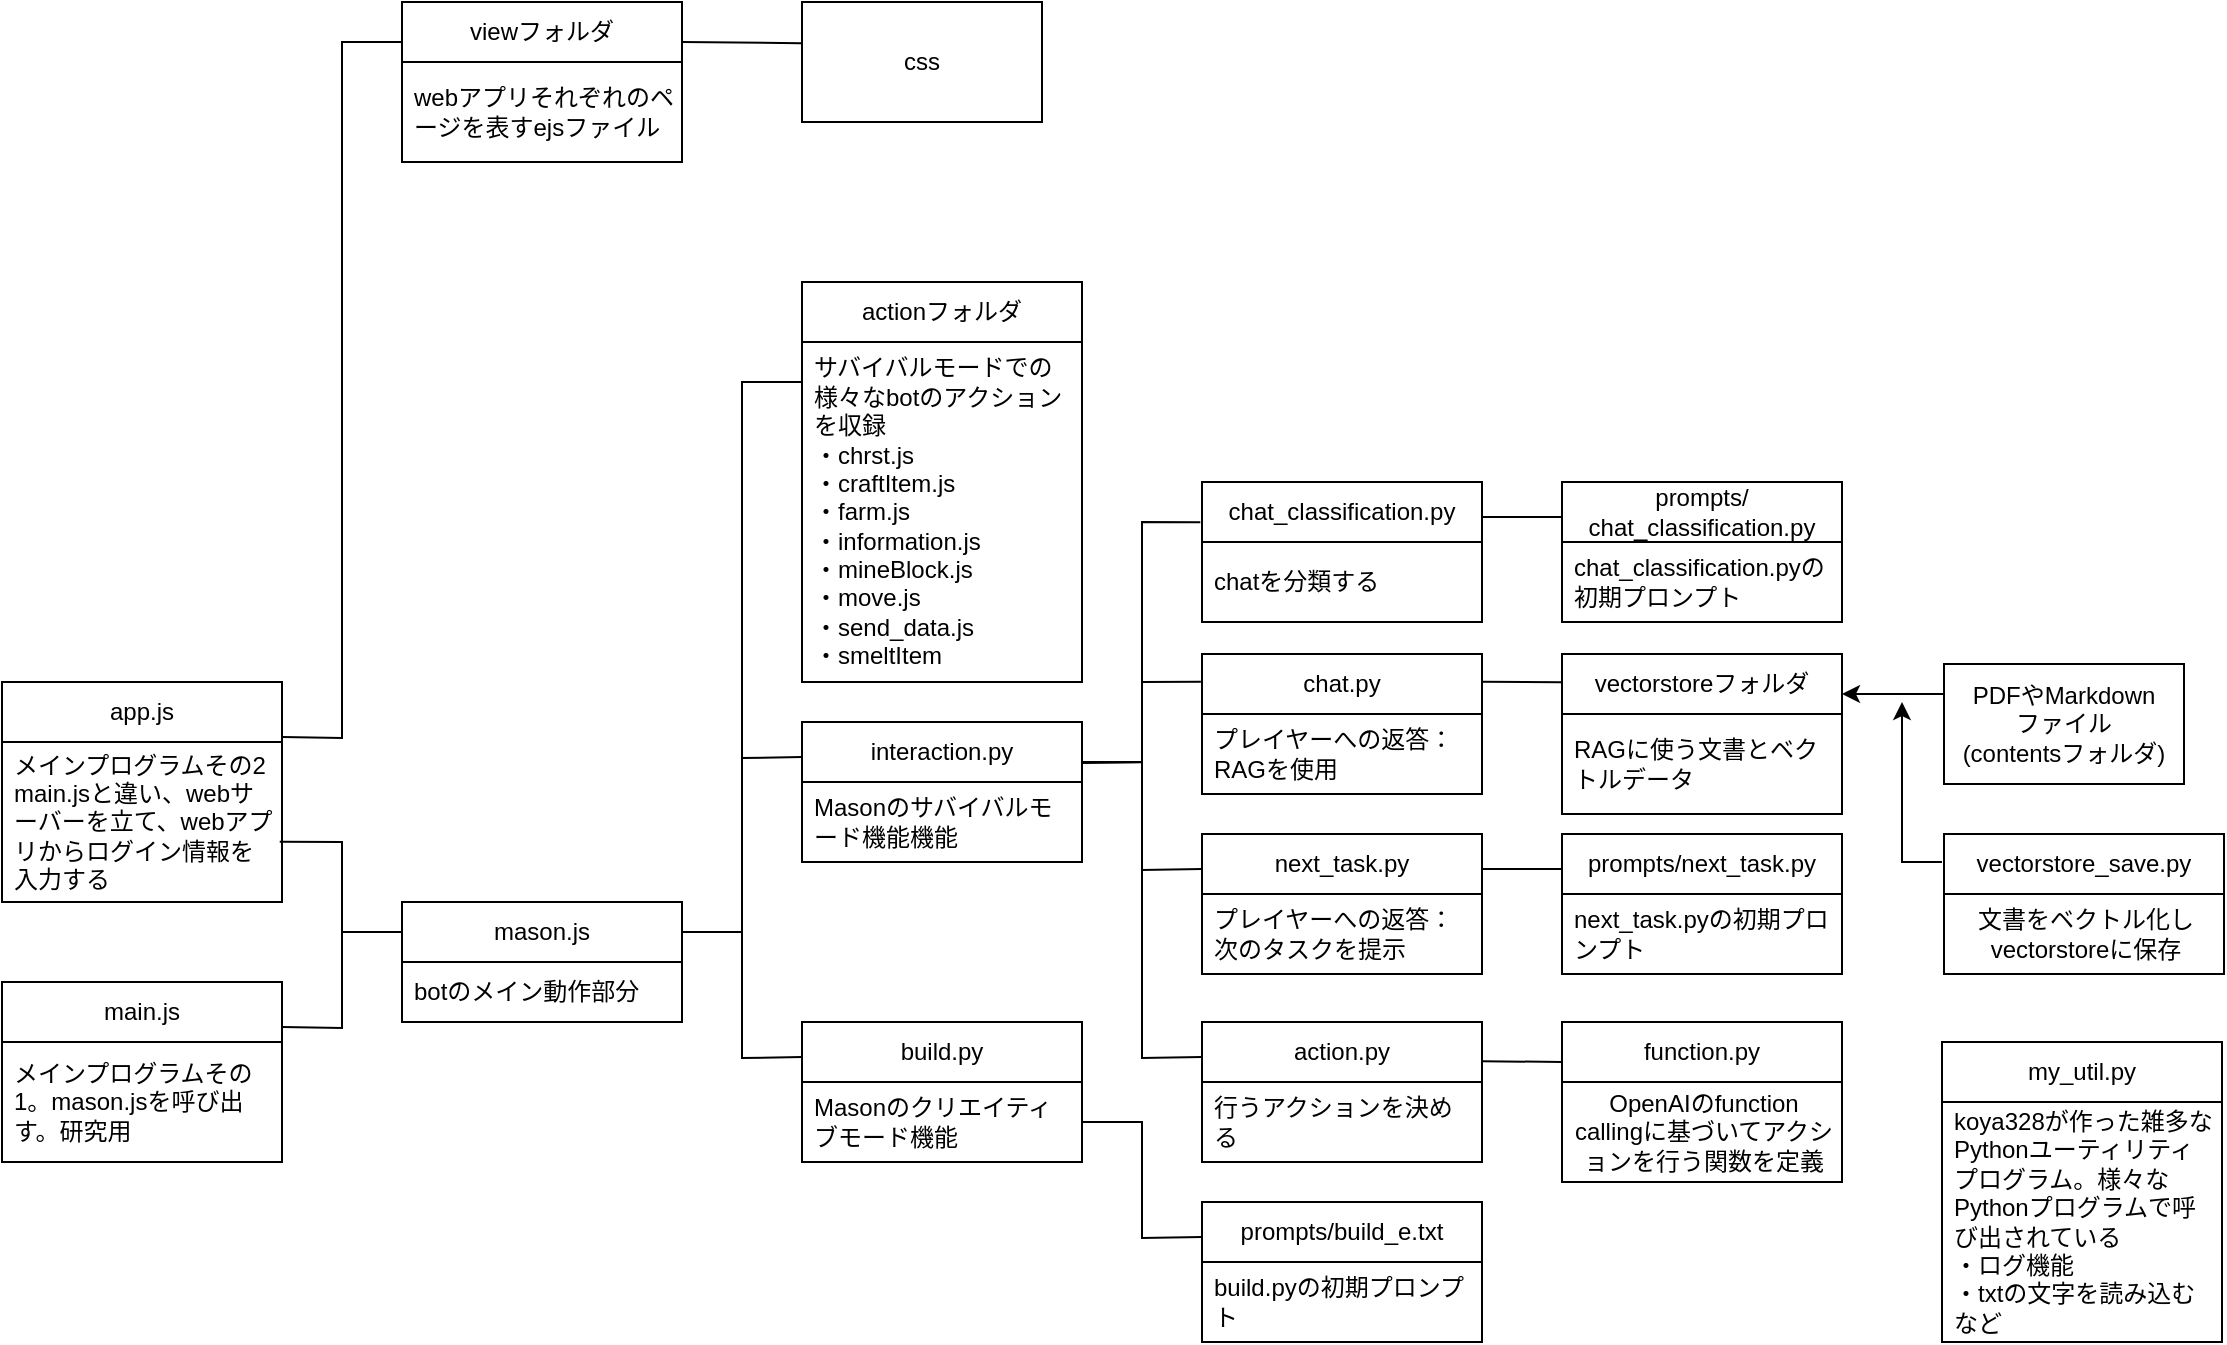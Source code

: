 <mxfile>
    <diagram id="TeOXJ-ZhBwx8lwE0NqsS" name="ページ1">
        <mxGraphModel dx="555" dy="286" grid="1" gridSize="10" guides="1" tooltips="1" connect="1" arrows="1" fold="1" page="1" pageScale="1" pageWidth="1169" pageHeight="827" math="0" shadow="0">
            <root>
                <mxCell id="0"/>
                <mxCell id="1" parent="0"/>
                <mxCell id="2" value="main.js" style="swimlane;fontStyle=0;childLayout=stackLayout;horizontal=1;startSize=30;horizontalStack=0;resizeParent=1;resizeParentMax=0;resizeLast=0;collapsible=1;marginBottom=0;whiteSpace=wrap;html=1;" vertex="1" parent="1">
                    <mxGeometry x="40" y="630" width="140" height="90" as="geometry"/>
                </mxCell>
                <mxCell id="3" value="メインプログラムその1。mason.jsを呼び出す。研究用" style="text;strokeColor=none;fillColor=none;align=left;verticalAlign=middle;spacingLeft=4;spacingRight=4;overflow=hidden;points=[[0,0.5],[1,0.5]];portConstraint=eastwest;rotatable=0;whiteSpace=wrap;html=1;" vertex="1" parent="2">
                    <mxGeometry y="30" width="140" height="60" as="geometry"/>
                </mxCell>
                <mxCell id="7" value="mason.js" style="swimlane;fontStyle=0;childLayout=stackLayout;horizontal=1;startSize=30;horizontalStack=0;resizeParent=1;resizeParentMax=0;resizeLast=0;collapsible=1;marginBottom=0;whiteSpace=wrap;html=1;" vertex="1" parent="1">
                    <mxGeometry x="240" y="590" width="140" height="60" as="geometry"/>
                </mxCell>
                <mxCell id="8" value="botのメイン動作部分" style="text;strokeColor=none;fillColor=none;align=left;verticalAlign=middle;spacingLeft=4;spacingRight=4;overflow=hidden;points=[[0,0.5],[1,0.5]];portConstraint=eastwest;rotatable=0;whiteSpace=wrap;html=1;" vertex="1" parent="7">
                    <mxGeometry y="30" width="140" height="30" as="geometry"/>
                </mxCell>
                <mxCell id="11" value="app.js" style="swimlane;fontStyle=0;childLayout=stackLayout;horizontal=1;startSize=30;horizontalStack=0;resizeParent=1;resizeParentMax=0;resizeLast=0;collapsible=1;marginBottom=0;whiteSpace=wrap;html=1;" vertex="1" parent="1">
                    <mxGeometry x="40" y="480" width="140" height="110" as="geometry"/>
                </mxCell>
                <mxCell id="12" value="メインプログラムその2&lt;br&gt;main.jsと違い、webサーバーを立て、webアプリからログイン情報を入力する" style="text;strokeColor=none;fillColor=none;align=left;verticalAlign=middle;spacingLeft=4;spacingRight=4;overflow=hidden;points=[[0,0.5],[1,0.5]];portConstraint=eastwest;rotatable=0;whiteSpace=wrap;html=1;" vertex="1" parent="11">
                    <mxGeometry y="30" width="140" height="80" as="geometry"/>
                </mxCell>
                <mxCell id="13" value="" style="endArrow=none;html=1;entryX=0.992;entryY=0.623;entryDx=0;entryDy=0;exitX=0;exitY=0.25;exitDx=0;exitDy=0;rounded=0;entryPerimeter=0;" edge="1" parent="1" source="7" target="12">
                    <mxGeometry width="50" height="50" relative="1" as="geometry">
                        <mxPoint x="320" y="560" as="sourcePoint"/>
                        <mxPoint x="370" y="510" as="targetPoint"/>
                        <Array as="points">
                            <mxPoint x="210" y="605"/>
                            <mxPoint x="210" y="560"/>
                        </Array>
                    </mxGeometry>
                </mxCell>
                <mxCell id="14" value="" style="endArrow=none;html=1;rounded=0;exitX=0;exitY=0.25;exitDx=0;exitDy=0;entryX=1;entryY=0.25;entryDx=0;entryDy=0;" edge="1" parent="1" source="7" target="2">
                    <mxGeometry width="50" height="50" relative="1" as="geometry">
                        <mxPoint x="320" y="560" as="sourcePoint"/>
                        <mxPoint x="210" y="670" as="targetPoint"/>
                        <Array as="points">
                            <mxPoint x="210" y="605"/>
                            <mxPoint x="210" y="653"/>
                        </Array>
                    </mxGeometry>
                </mxCell>
                <mxCell id="15" value="build.py" style="swimlane;fontStyle=0;childLayout=stackLayout;horizontal=1;startSize=30;horizontalStack=0;resizeParent=1;resizeParentMax=0;resizeLast=0;collapsible=1;marginBottom=0;whiteSpace=wrap;html=1;" vertex="1" parent="1">
                    <mxGeometry x="440" y="650" width="140" height="70" as="geometry"/>
                </mxCell>
                <mxCell id="16" value="Masonのクリエイティブモード機能" style="text;strokeColor=none;fillColor=none;align=left;verticalAlign=middle;spacingLeft=4;spacingRight=4;overflow=hidden;points=[[0,0.5],[1,0.5]];portConstraint=eastwest;rotatable=0;whiteSpace=wrap;html=1;" vertex="1" parent="15">
                    <mxGeometry y="30" width="140" height="40" as="geometry"/>
                </mxCell>
                <mxCell id="17" value="interaction.py" style="swimlane;fontStyle=0;childLayout=stackLayout;horizontal=1;startSize=30;horizontalStack=0;resizeParent=1;resizeParentMax=0;resizeLast=0;collapsible=1;marginBottom=0;whiteSpace=wrap;html=1;" vertex="1" parent="1">
                    <mxGeometry x="440" y="500" width="140" height="70" as="geometry"/>
                </mxCell>
                <mxCell id="18" value="Masonのサバイバルモード機能機能" style="text;strokeColor=none;fillColor=none;align=left;verticalAlign=middle;spacingLeft=4;spacingRight=4;overflow=hidden;points=[[0,0.5],[1,0.5]];portConstraint=eastwest;rotatable=0;whiteSpace=wrap;html=1;" vertex="1" parent="17">
                    <mxGeometry y="30" width="140" height="40" as="geometry"/>
                </mxCell>
                <mxCell id="21" value="" style="endArrow=none;html=1;rounded=0;entryX=0;entryY=0.25;entryDx=0;entryDy=0;exitX=1;exitY=0.25;exitDx=0;exitDy=0;" edge="1" parent="1" source="7" target="17">
                    <mxGeometry width="50" height="50" relative="1" as="geometry">
                        <mxPoint x="340" y="650" as="sourcePoint"/>
                        <mxPoint x="390" y="600" as="targetPoint"/>
                        <Array as="points">
                            <mxPoint x="410" y="605"/>
                            <mxPoint x="410" y="518"/>
                        </Array>
                    </mxGeometry>
                </mxCell>
                <mxCell id="22" value="" style="endArrow=none;html=1;rounded=0;entryX=0;entryY=0.25;entryDx=0;entryDy=0;exitX=1;exitY=0.25;exitDx=0;exitDy=0;" edge="1" parent="1" source="7" target="15">
                    <mxGeometry width="50" height="50" relative="1" as="geometry">
                        <mxPoint x="340" y="650" as="sourcePoint"/>
                        <mxPoint x="390" y="600" as="targetPoint"/>
                        <Array as="points">
                            <mxPoint x="410" y="605"/>
                            <mxPoint x="410" y="668"/>
                        </Array>
                    </mxGeometry>
                </mxCell>
                <mxCell id="23" value="my_util.py" style="swimlane;fontStyle=0;childLayout=stackLayout;horizontal=1;startSize=30;horizontalStack=0;resizeParent=1;resizeParentMax=0;resizeLast=0;collapsible=1;marginBottom=0;whiteSpace=wrap;html=1;" vertex="1" parent="1">
                    <mxGeometry x="1010" y="660" width="140" height="150" as="geometry"/>
                </mxCell>
                <mxCell id="24" value="koya328が作った雑多なPythonユーティリティプログラム。様々なPythonプログラムで呼び出されている&lt;br&gt;・ログ機能&lt;br&gt;・txtの文字を読み込む&lt;br&gt;など" style="text;strokeColor=none;fillColor=none;align=left;verticalAlign=middle;spacingLeft=4;spacingRight=4;overflow=hidden;points=[[0,0.5],[1,0.5]];portConstraint=eastwest;rotatable=0;whiteSpace=wrap;html=1;" vertex="1" parent="23">
                    <mxGeometry y="30" width="140" height="120" as="geometry"/>
                </mxCell>
                <mxCell id="25" value="actionフォルダ" style="swimlane;fontStyle=0;childLayout=stackLayout;horizontal=1;startSize=30;horizontalStack=0;resizeParent=1;resizeParentMax=0;resizeLast=0;collapsible=1;marginBottom=0;whiteSpace=wrap;html=1;" vertex="1" parent="1">
                    <mxGeometry x="440" y="280" width="140" height="200" as="geometry"/>
                </mxCell>
                <mxCell id="26" value="サバイバルモードでの様々なbotのアクションを収録&lt;br&gt;・chrst.js&lt;br&gt;・craftItem.js&lt;br&gt;・farm.js&lt;br&gt;・information.js&lt;br&gt;・mineBlock.js&lt;br&gt;・move.js&lt;br&gt;・send_data.js&lt;br&gt;・smeltItem" style="text;strokeColor=none;fillColor=none;align=left;verticalAlign=middle;spacingLeft=4;spacingRight=4;overflow=hidden;points=[[0,0.5],[1,0.5]];portConstraint=eastwest;rotatable=0;whiteSpace=wrap;html=1;" vertex="1" parent="25">
                    <mxGeometry y="30" width="140" height="170" as="geometry"/>
                </mxCell>
                <mxCell id="29" value="prompts/build_e.txt" style="swimlane;fontStyle=0;childLayout=stackLayout;horizontal=1;startSize=30;horizontalStack=0;resizeParent=1;resizeParentMax=0;resizeLast=0;collapsible=1;marginBottom=0;whiteSpace=wrap;html=1;" vertex="1" parent="1">
                    <mxGeometry x="640" y="740" width="140" height="70" as="geometry"/>
                </mxCell>
                <mxCell id="30" value="build.pyの初期プロンプト" style="text;strokeColor=none;fillColor=none;align=left;verticalAlign=middle;spacingLeft=4;spacingRight=4;overflow=hidden;points=[[0,0.5],[1,0.5]];portConstraint=eastwest;rotatable=0;whiteSpace=wrap;html=1;" vertex="1" parent="29">
                    <mxGeometry y="30" width="140" height="40" as="geometry"/>
                </mxCell>
                <mxCell id="31" value="" style="endArrow=none;html=1;rounded=0;entryX=1;entryY=0.5;entryDx=0;entryDy=0;exitX=0;exitY=0.25;exitDx=0;exitDy=0;" edge="1" parent="1" source="29" target="16">
                    <mxGeometry width="50" height="50" relative="1" as="geometry">
                        <mxPoint x="420" y="710" as="sourcePoint"/>
                        <mxPoint x="470" y="660" as="targetPoint"/>
                        <Array as="points">
                            <mxPoint x="610" y="758"/>
                            <mxPoint x="610" y="700"/>
                        </Array>
                    </mxGeometry>
                </mxCell>
                <mxCell id="32" value="chat_classification.py" style="swimlane;fontStyle=0;childLayout=stackLayout;horizontal=1;startSize=30;horizontalStack=0;resizeParent=1;resizeParentMax=0;resizeLast=0;collapsible=1;marginBottom=0;whiteSpace=wrap;html=1;" vertex="1" parent="1">
                    <mxGeometry x="640" y="380" width="140" height="70" as="geometry"/>
                </mxCell>
                <mxCell id="33" value="chatを分類する" style="text;strokeColor=none;fillColor=none;align=left;verticalAlign=middle;spacingLeft=4;spacingRight=4;overflow=hidden;points=[[0,0.5],[1,0.5]];portConstraint=eastwest;rotatable=0;whiteSpace=wrap;html=1;" vertex="1" parent="32">
                    <mxGeometry y="30" width="140" height="40" as="geometry"/>
                </mxCell>
                <mxCell id="34" value="chat.py" style="swimlane;fontStyle=0;childLayout=stackLayout;horizontal=1;startSize=30;horizontalStack=0;resizeParent=1;resizeParentMax=0;resizeLast=0;collapsible=1;marginBottom=0;whiteSpace=wrap;html=1;" vertex="1" parent="1">
                    <mxGeometry x="640" y="466" width="140" height="70" as="geometry"/>
                </mxCell>
                <mxCell id="35" value="プレイヤーへの返答：RAGを使用" style="text;strokeColor=none;fillColor=none;align=left;verticalAlign=middle;spacingLeft=4;spacingRight=4;overflow=hidden;points=[[0,0.5],[1,0.5]];portConstraint=eastwest;rotatable=0;whiteSpace=wrap;html=1;" vertex="1" parent="34">
                    <mxGeometry y="30" width="140" height="40" as="geometry"/>
                </mxCell>
                <mxCell id="36" value="next_task.py" style="swimlane;fontStyle=0;childLayout=stackLayout;horizontal=1;startSize=30;horizontalStack=0;resizeParent=1;resizeParentMax=0;resizeLast=0;collapsible=1;marginBottom=0;whiteSpace=wrap;html=1;" vertex="1" parent="1">
                    <mxGeometry x="640" y="556" width="140" height="70" as="geometry"/>
                </mxCell>
                <mxCell id="37" value="プレイヤーへの返答：次のタスクを提示" style="text;strokeColor=none;fillColor=none;align=left;verticalAlign=middle;spacingLeft=4;spacingRight=4;overflow=hidden;points=[[0,0.5],[1,0.5]];portConstraint=eastwest;rotatable=0;whiteSpace=wrap;html=1;" vertex="1" parent="36">
                    <mxGeometry y="30" width="140" height="40" as="geometry"/>
                </mxCell>
                <mxCell id="39" value="action.py" style="swimlane;fontStyle=0;childLayout=stackLayout;horizontal=1;startSize=30;horizontalStack=0;resizeParent=1;resizeParentMax=0;resizeLast=0;collapsible=1;marginBottom=0;whiteSpace=wrap;html=1;" vertex="1" parent="1">
                    <mxGeometry x="640" y="650" width="140" height="70" as="geometry"/>
                </mxCell>
                <mxCell id="40" value="行うアクションを決める" style="text;strokeColor=none;fillColor=none;align=left;verticalAlign=middle;spacingLeft=4;spacingRight=4;overflow=hidden;points=[[0,0.5],[1,0.5]];portConstraint=eastwest;rotatable=0;whiteSpace=wrap;html=1;" vertex="1" parent="39">
                    <mxGeometry y="30" width="140" height="40" as="geometry"/>
                </mxCell>
                <mxCell id="41" value="" style="edgeStyle=none;rounded=0;html=1;endArrow=none;endFill=0;entryX=0;entryY=0.25;entryDx=0;entryDy=0;exitX=1.013;exitY=0.288;exitDx=0;exitDy=0;exitPerimeter=0;" edge="1" parent="1" source="17" target="39">
                    <mxGeometry relative="1" as="geometry">
                        <mxPoint x="630" y="510" as="sourcePoint"/>
                        <Array as="points">
                            <mxPoint x="610" y="520"/>
                            <mxPoint x="610" y="668"/>
                        </Array>
                    </mxGeometry>
                </mxCell>
                <mxCell id="42" value="" style="endArrow=none;html=1;rounded=0;exitX=0;exitY=0.25;exitDx=0;exitDy=0;entryX=1;entryY=0.286;entryDx=0;entryDy=0;entryPerimeter=0;" edge="1" parent="1" source="36" target="17">
                    <mxGeometry width="50" height="50" relative="1" as="geometry">
                        <mxPoint x="470" y="560" as="sourcePoint"/>
                        <mxPoint x="590" y="530" as="targetPoint"/>
                        <Array as="points">
                            <mxPoint x="610" y="574"/>
                            <mxPoint x="610" y="520"/>
                        </Array>
                    </mxGeometry>
                </mxCell>
                <mxCell id="43" value="" style="endArrow=none;html=1;rounded=0;entryX=1.003;entryY=0.288;entryDx=0;entryDy=0;exitX=-0.004;exitY=0.198;exitDx=0;exitDy=0;entryPerimeter=0;exitPerimeter=0;" edge="1" parent="1" source="34" target="17">
                    <mxGeometry width="50" height="50" relative="1" as="geometry">
                        <mxPoint x="650" y="583.5" as="sourcePoint"/>
                        <mxPoint x="590" y="527.5" as="targetPoint"/>
                        <Array as="points">
                            <mxPoint x="610" y="480"/>
                            <mxPoint x="610" y="520"/>
                        </Array>
                    </mxGeometry>
                </mxCell>
                <mxCell id="44" value="" style="endArrow=none;html=1;rounded=0;entryX=0.999;entryY=0.292;entryDx=0;entryDy=0;entryPerimeter=0;exitX=-0.006;exitY=0.288;exitDx=0;exitDy=0;exitPerimeter=0;" edge="1" parent="1" source="32" target="17">
                    <mxGeometry width="50" height="50" relative="1" as="geometry">
                        <mxPoint x="630" y="420" as="sourcePoint"/>
                        <mxPoint x="590" y="527.5" as="targetPoint"/>
                        <Array as="points">
                            <mxPoint x="610" y="400"/>
                            <mxPoint x="610" y="520"/>
                        </Array>
                    </mxGeometry>
                </mxCell>
                <mxCell id="45" value="" style="endArrow=none;html=1;rounded=0;entryX=0;entryY=0.25;entryDx=0;entryDy=0;exitX=1;exitY=0.25;exitDx=0;exitDy=0;" edge="1" parent="1" source="7" target="25">
                    <mxGeometry width="50" height="50" relative="1" as="geometry">
                        <mxPoint x="400" y="440" as="sourcePoint"/>
                        <mxPoint x="450" y="390" as="targetPoint"/>
                        <Array as="points">
                            <mxPoint x="410" y="605"/>
                            <mxPoint x="410" y="330"/>
                        </Array>
                    </mxGeometry>
                </mxCell>
                <mxCell id="46" value="prompts/&lt;br&gt;chat_classification.py" style="swimlane;fontStyle=0;childLayout=stackLayout;horizontal=1;startSize=30;horizontalStack=0;resizeParent=1;resizeParentMax=0;resizeLast=0;collapsible=1;marginBottom=0;whiteSpace=wrap;html=1;" vertex="1" parent="1">
                    <mxGeometry x="820" y="380" width="140" height="70" as="geometry"/>
                </mxCell>
                <mxCell id="47" value="&lt;span style=&quot;text-align: center;&quot;&gt;chat_classification.py&lt;/span&gt;の初期プロンプト" style="text;strokeColor=none;fillColor=none;align=left;verticalAlign=middle;spacingLeft=4;spacingRight=4;overflow=hidden;points=[[0,0.5],[1,0.5]];portConstraint=eastwest;rotatable=0;whiteSpace=wrap;html=1;" vertex="1" parent="46">
                    <mxGeometry y="30" width="140" height="40" as="geometry"/>
                </mxCell>
                <mxCell id="48" value="" style="endArrow=none;html=1;rounded=0;entryX=0;entryY=0.25;entryDx=0;entryDy=0;exitX=1;exitY=0.25;exitDx=0;exitDy=0;" edge="1" parent="1" source="32" target="46">
                    <mxGeometry width="50" height="50" relative="1" as="geometry">
                        <mxPoint x="800" y="470" as="sourcePoint"/>
                        <mxPoint x="850" y="420" as="targetPoint"/>
                    </mxGeometry>
                </mxCell>
                <mxCell id="49" value="prompts/next_task.py" style="swimlane;fontStyle=0;childLayout=stackLayout;horizontal=1;startSize=30;horizontalStack=0;resizeParent=1;resizeParentMax=0;resizeLast=0;collapsible=1;marginBottom=0;whiteSpace=wrap;html=1;" vertex="1" parent="1">
                    <mxGeometry x="820" y="556" width="140" height="70" as="geometry"/>
                </mxCell>
                <mxCell id="50" value="&lt;span style=&quot;text-align: center;&quot;&gt;next_task.py&lt;/span&gt;の初期プロンプト" style="text;strokeColor=none;fillColor=none;align=left;verticalAlign=middle;spacingLeft=4;spacingRight=4;overflow=hidden;points=[[0,0.5],[1,0.5]];portConstraint=eastwest;rotatable=0;whiteSpace=wrap;html=1;" vertex="1" parent="49">
                    <mxGeometry y="30" width="140" height="40" as="geometry"/>
                </mxCell>
                <mxCell id="51" value="" style="endArrow=none;html=1;rounded=0;entryX=1;entryY=0.25;entryDx=0;entryDy=0;exitX=0;exitY=0.25;exitDx=0;exitDy=0;" edge="1" parent="1" source="49" target="36">
                    <mxGeometry width="50" height="50" relative="1" as="geometry">
                        <mxPoint x="800" y="550" as="sourcePoint"/>
                        <mxPoint x="850" y="500" as="targetPoint"/>
                    </mxGeometry>
                </mxCell>
                <mxCell id="52" value="vectorstoreフォルダ" style="swimlane;fontStyle=0;childLayout=stackLayout;horizontal=1;startSize=30;horizontalStack=0;resizeParent=1;resizeParentMax=0;resizeLast=0;collapsible=1;marginBottom=0;whiteSpace=wrap;html=1;" vertex="1" parent="1">
                    <mxGeometry x="820" y="466" width="140" height="80" as="geometry"/>
                </mxCell>
                <mxCell id="53" value="RAGに使う文書とベクトルデータ" style="text;strokeColor=none;fillColor=none;align=left;verticalAlign=middle;spacingLeft=4;spacingRight=4;overflow=hidden;points=[[0,0.5],[1,0.5]];portConstraint=eastwest;rotatable=0;whiteSpace=wrap;html=1;" vertex="1" parent="52">
                    <mxGeometry y="30" width="140" height="50" as="geometry"/>
                </mxCell>
                <mxCell id="54" value="vectorstore_save.py" style="swimlane;fontStyle=0;childLayout=stackLayout;horizontal=1;startSize=30;horizontalStack=0;resizeParent=1;resizeParentMax=0;resizeLast=0;collapsible=1;marginBottom=0;whiteSpace=wrap;html=1;" vertex="1" parent="1">
                    <mxGeometry x="1011" y="556" width="140" height="70" as="geometry"/>
                </mxCell>
                <mxCell id="55" value="&lt;div style=&quot;text-align: center;&quot;&gt;文書をベクトル化しvectorstoreに保存&lt;/div&gt;" style="text;strokeColor=none;fillColor=none;align=left;verticalAlign=middle;spacingLeft=4;spacingRight=4;overflow=hidden;points=[[0,0.5],[1,0.5]];portConstraint=eastwest;rotatable=0;whiteSpace=wrap;html=1;" vertex="1" parent="54">
                    <mxGeometry y="30" width="140" height="40" as="geometry"/>
                </mxCell>
                <mxCell id="56" value="PDFやMarkdown&lt;br&gt;ファイル&lt;br&gt;(contentsフォルダ)" style="rounded=0;whiteSpace=wrap;html=1;" vertex="1" parent="1">
                    <mxGeometry x="1011" y="471" width="120" height="60" as="geometry"/>
                </mxCell>
                <mxCell id="57" value="" style="endArrow=classic;html=1;rounded=0;exitX=0;exitY=0.25;exitDx=0;exitDy=0;entryX=1;entryY=0.25;entryDx=0;entryDy=0;" edge="1" parent="1" source="56" target="52">
                    <mxGeometry width="50" height="50" relative="1" as="geometry">
                        <mxPoint x="910" y="520" as="sourcePoint"/>
                        <mxPoint x="960" y="470" as="targetPoint"/>
                    </mxGeometry>
                </mxCell>
                <mxCell id="58" value="" style="endArrow=classic;html=1;rounded=0;" edge="1" parent="1">
                    <mxGeometry width="50" height="50" relative="1" as="geometry">
                        <mxPoint x="1010" y="570" as="sourcePoint"/>
                        <mxPoint x="990" y="490" as="targetPoint"/>
                        <Array as="points">
                            <mxPoint x="990" y="570"/>
                        </Array>
                    </mxGeometry>
                </mxCell>
                <mxCell id="61" value="" style="endArrow=none;html=1;rounded=0;entryX=-0.002;entryY=0.176;entryDx=0;entryDy=0;exitX=0.997;exitY=0.198;exitDx=0;exitDy=0;entryPerimeter=0;exitPerimeter=0;" edge="1" parent="1" source="34" target="52">
                    <mxGeometry width="50" height="50" relative="1" as="geometry">
                        <mxPoint x="910" y="520" as="sourcePoint"/>
                        <mxPoint x="960" y="470" as="targetPoint"/>
                    </mxGeometry>
                </mxCell>
                <mxCell id="62" value="function.py" style="swimlane;fontStyle=0;childLayout=stackLayout;horizontal=1;startSize=30;horizontalStack=0;resizeParent=1;resizeParentMax=0;resizeLast=0;collapsible=1;marginBottom=0;whiteSpace=wrap;html=1;" vertex="1" parent="1">
                    <mxGeometry x="820" y="650" width="140" height="80" as="geometry"/>
                </mxCell>
                <mxCell id="63" value="&lt;div style=&quot;text-align: center;&quot;&gt;&lt;span style=&quot;background-color: initial;&quot;&gt;OpenAIのfunction callingに基づいてアクションを行う関数を定義&lt;/span&gt;&lt;/div&gt;" style="text;strokeColor=none;fillColor=none;align=left;verticalAlign=middle;spacingLeft=4;spacingRight=4;overflow=hidden;points=[[0,0.5],[1,0.5]];portConstraint=eastwest;rotatable=0;whiteSpace=wrap;html=1;" vertex="1" parent="62">
                    <mxGeometry y="30" width="140" height="50" as="geometry"/>
                </mxCell>
                <mxCell id="64" value="" style="endArrow=none;html=1;rounded=0;entryX=1;entryY=0.28;entryDx=0;entryDy=0;exitX=0;exitY=0.25;exitDx=0;exitDy=0;entryPerimeter=0;" edge="1" parent="1" source="62" target="39">
                    <mxGeometry width="50" height="50" relative="1" as="geometry">
                        <mxPoint x="830" y="583.5" as="sourcePoint"/>
                        <mxPoint x="790" y="583.5" as="targetPoint"/>
                    </mxGeometry>
                </mxCell>
                <mxCell id="65" value="viewフォルダ" style="swimlane;fontStyle=0;childLayout=stackLayout;horizontal=1;startSize=30;horizontalStack=0;resizeParent=1;resizeParentMax=0;resizeLast=0;collapsible=1;marginBottom=0;whiteSpace=wrap;html=1;" vertex="1" parent="1">
                    <mxGeometry x="240" y="140" width="140" height="80" as="geometry"/>
                </mxCell>
                <mxCell id="66" value="webアプリそれぞれのページを表すejsファイル" style="text;strokeColor=none;fillColor=none;align=left;verticalAlign=middle;spacingLeft=4;spacingRight=4;overflow=hidden;points=[[0,0.5],[1,0.5]];portConstraint=eastwest;rotatable=0;whiteSpace=wrap;html=1;" vertex="1" parent="65">
                    <mxGeometry y="30" width="140" height="50" as="geometry"/>
                </mxCell>
                <mxCell id="67" value="" style="endArrow=none;html=1;rounded=0;entryX=0;entryY=0.25;entryDx=0;entryDy=0;exitX=1;exitY=0.25;exitDx=0;exitDy=0;" edge="1" parent="1" source="11" target="65">
                    <mxGeometry width="50" height="50" relative="1" as="geometry">
                        <mxPoint x="290" y="300" as="sourcePoint"/>
                        <mxPoint x="340" y="250" as="targetPoint"/>
                        <Array as="points">
                            <mxPoint x="210" y="508"/>
                            <mxPoint x="210" y="160"/>
                        </Array>
                    </mxGeometry>
                </mxCell>
                <mxCell id="68" value="css" style="rounded=0;whiteSpace=wrap;html=1;" vertex="1" parent="1">
                    <mxGeometry x="440" y="140" width="120" height="60" as="geometry"/>
                </mxCell>
                <mxCell id="69" value="" style="endArrow=none;html=1;rounded=0;entryX=-0.002;entryY=0.343;entryDx=0;entryDy=0;exitX=1;exitY=0.25;exitDx=0;exitDy=0;entryPerimeter=0;" edge="1" parent="1" source="65" target="68">
                    <mxGeometry width="50" height="50" relative="1" as="geometry">
                        <mxPoint x="350" y="200" as="sourcePoint"/>
                        <mxPoint x="400" y="150" as="targetPoint"/>
                    </mxGeometry>
                </mxCell>
            </root>
        </mxGraphModel>
    </diagram>
</mxfile>